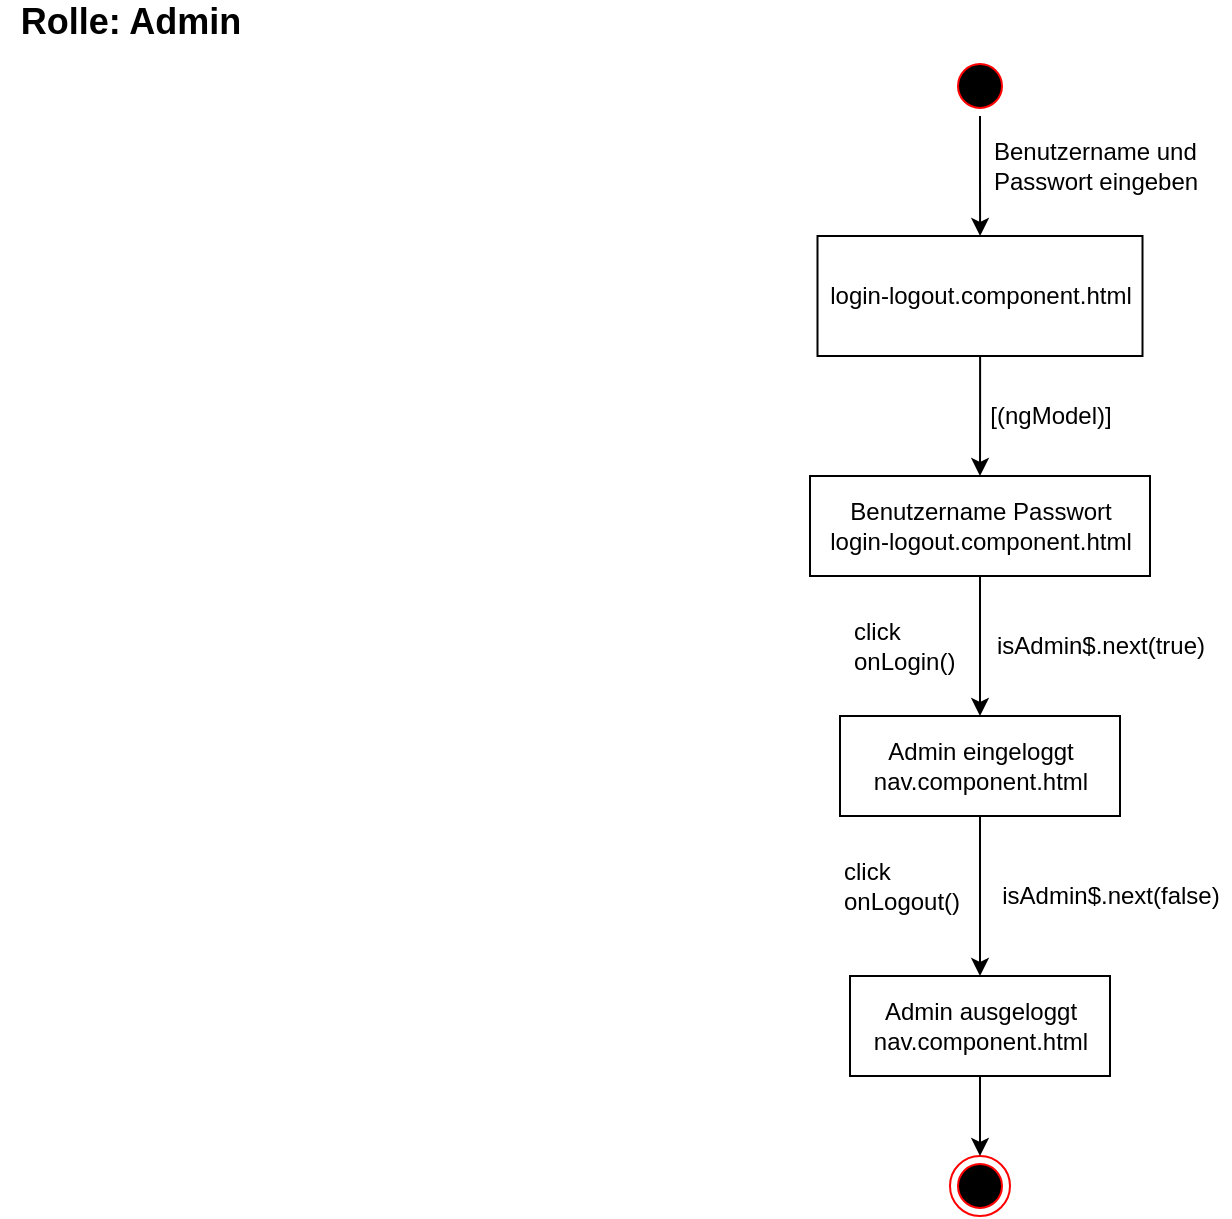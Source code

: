 <mxfile version="14.7.3" type="device"><diagram name="Page-1" id="e7e014a7-5840-1c2e-5031-d8a46d1fe8dd"><mxGraphModel dx="510" dy="577" grid="1" gridSize="10" guides="1" tooltips="1" connect="1" arrows="1" fold="1" page="1" pageScale="1" pageWidth="1169" pageHeight="826" background="none" math="0" shadow="0"><root><mxCell id="0"/><mxCell id="1" parent="0"/><mxCell id="IpSSEM6u3Dd4krG5sZX6-43" style="edgeStyle=orthogonalEdgeStyle;rounded=0;orthogonalLoop=1;jettySize=auto;html=1;" edge="1" parent="1" source="IpSSEM6u3Dd4krG5sZX6-41" target="IpSSEM6u3Dd4krG5sZX6-42"><mxGeometry relative="1" as="geometry"/></mxCell><mxCell id="IpSSEM6u3Dd4krG5sZX6-41" value="" style="ellipse;html=1;shape=startState;fillColor=#000000;strokeColor=#ff0000;" vertex="1" parent="1"><mxGeometry x="550" y="70" width="30" height="30" as="geometry"/></mxCell><mxCell id="IpSSEM6u3Dd4krG5sZX6-46" style="edgeStyle=orthogonalEdgeStyle;rounded=0;orthogonalLoop=1;jettySize=auto;html=1;entryX=0.5;entryY=0;entryDx=0;entryDy=0;" edge="1" parent="1" source="IpSSEM6u3Dd4krG5sZX6-42" target="IpSSEM6u3Dd4krG5sZX6-47"><mxGeometry relative="1" as="geometry"><mxPoint x="565" y="270" as="targetPoint"/></mxGeometry></mxCell><mxCell id="IpSSEM6u3Dd4krG5sZX6-42" value="login-logout.component.html" style="rounded=0;whiteSpace=wrap;html=1;" vertex="1" parent="1"><mxGeometry x="483.75" y="160" width="162.5" height="60" as="geometry"/></mxCell><mxCell id="IpSSEM6u3Dd4krG5sZX6-44" value="Benutzername und &lt;br&gt;Passwort eingeben" style="text;html=1;align=left;verticalAlign=middle;resizable=0;points=[];autosize=1;strokeColor=none;" vertex="1" parent="1"><mxGeometry x="570" y="110" width="120" height="30" as="geometry"/></mxCell><mxCell id="IpSSEM6u3Dd4krG5sZX6-50" style="edgeStyle=orthogonalEdgeStyle;rounded=0;orthogonalLoop=1;jettySize=auto;html=1;entryX=0.5;entryY=0;entryDx=0;entryDy=0;" edge="1" parent="1" source="IpSSEM6u3Dd4krG5sZX6-47" target="IpSSEM6u3Dd4krG5sZX6-49"><mxGeometry relative="1" as="geometry"/></mxCell><mxCell id="IpSSEM6u3Dd4krG5sZX6-47" value="Benutzername Passwort&lt;br&gt;login-logout.component.html" style="html=1;" vertex="1" parent="1"><mxGeometry x="480" y="280" width="170" height="50" as="geometry"/></mxCell><mxCell id="IpSSEM6u3Dd4krG5sZX6-48" value="[(ngModel)]" style="text;html=1;align=center;verticalAlign=middle;resizable=0;points=[];autosize=1;strokeColor=none;" vertex="1" parent="1"><mxGeometry x="560" y="240" width="80" height="20" as="geometry"/></mxCell><mxCell id="IpSSEM6u3Dd4krG5sZX6-57" style="edgeStyle=orthogonalEdgeStyle;rounded=0;orthogonalLoop=1;jettySize=auto;html=1;" edge="1" parent="1" source="IpSSEM6u3Dd4krG5sZX6-49" target="IpSSEM6u3Dd4krG5sZX6-55"><mxGeometry relative="1" as="geometry"/></mxCell><mxCell id="IpSSEM6u3Dd4krG5sZX6-49" value="Admin eingeloggt&lt;br&gt;nav.component.html" style="html=1;" vertex="1" parent="1"><mxGeometry x="495" y="400" width="140" height="50" as="geometry"/></mxCell><mxCell id="IpSSEM6u3Dd4krG5sZX6-51" value="click&lt;br&gt;onLogin()" style="text;html=1;align=left;verticalAlign=middle;resizable=0;points=[];autosize=1;strokeColor=none;" vertex="1" parent="1"><mxGeometry x="500" y="350" width="70" height="30" as="geometry"/></mxCell><mxCell id="IpSSEM6u3Dd4krG5sZX6-52" value="" style="ellipse;html=1;shape=endState;fillColor=#000000;strokeColor=#ff0000;" vertex="1" parent="1"><mxGeometry x="550" y="620" width="30" height="30" as="geometry"/></mxCell><mxCell id="IpSSEM6u3Dd4krG5sZX6-54" value="&lt;font style=&quot;font-size: 18px&quot;&gt;&lt;b&gt;Rolle: Admin&lt;/b&gt;&lt;/font&gt;" style="text;html=1;align=center;verticalAlign=middle;resizable=0;points=[];autosize=1;strokeColor=none;" vertex="1" parent="1"><mxGeometry x="75" y="43" width="130" height="20" as="geometry"/></mxCell><mxCell id="IpSSEM6u3Dd4krG5sZX6-59" style="edgeStyle=orthogonalEdgeStyle;rounded=0;orthogonalLoop=1;jettySize=auto;html=1;" edge="1" parent="1" source="IpSSEM6u3Dd4krG5sZX6-55" target="IpSSEM6u3Dd4krG5sZX6-52"><mxGeometry relative="1" as="geometry"/></mxCell><mxCell id="IpSSEM6u3Dd4krG5sZX6-55" value="Admin ausgeloggt&lt;br&gt;nav.component.html" style="html=1;" vertex="1" parent="1"><mxGeometry x="500" y="530" width="130" height="50" as="geometry"/></mxCell><mxCell id="IpSSEM6u3Dd4krG5sZX6-56" value="isAdmin$.next(true)" style="text;html=1;align=center;verticalAlign=middle;resizable=0;points=[];autosize=1;strokeColor=none;" vertex="1" parent="1"><mxGeometry x="565" y="355" width="120" height="20" as="geometry"/></mxCell><mxCell id="IpSSEM6u3Dd4krG5sZX6-58" value="click&lt;br&gt;&lt;div&gt;&lt;span&gt;onLogout()&lt;/span&gt;&lt;/div&gt;" style="text;html=1;align=left;verticalAlign=middle;resizable=0;points=[];autosize=1;strokeColor=none;" vertex="1" parent="1"><mxGeometry x="495" y="470" width="70" height="30" as="geometry"/></mxCell><mxCell id="IpSSEM6u3Dd4krG5sZX6-60" value="isAdmin$.next(false)" style="text;html=1;align=center;verticalAlign=middle;resizable=0;points=[];autosize=1;strokeColor=none;" vertex="1" parent="1"><mxGeometry x="570" y="480" width="120" height="20" as="geometry"/></mxCell></root></mxGraphModel></diagram></mxfile>